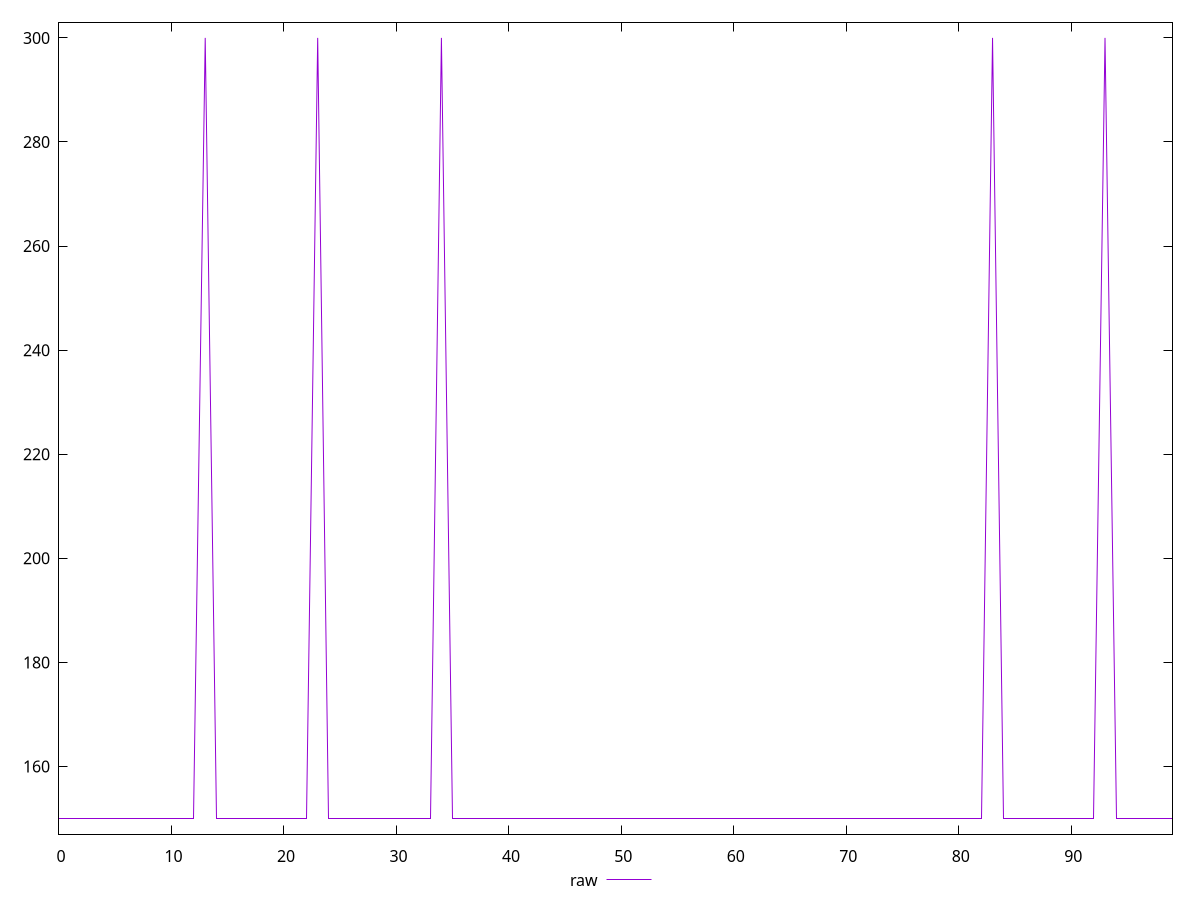 reset

$raw <<EOF
0 150
1 150
2 150
3 150
4 150
5 150
6 150
7 150
8 150
9 150
10 150
11 150
12 150
13 300
14 150
15 150
16 150
17 150
18 150
19 150
20 150
21 150
22 150
23 300
24 150
25 150
26 150
27 150
28 150
29 150
30 150
31 150
32 150
33 150
34 300
35 150
36 150
37 150
38 150
39 150
40 150
41 150
42 150
43 150
44 150
45 150
46 150
47 150
48 150
49 150
50 150
51 150
52 150
53 150
54 150
55 150
56 150
57 150
58 150
59 150
60 150
61 150
62 150
63 150
64 150
65 150
66 150
67 150
68 150
69 150
70 150
71 150
72 150
73 150
74 150
75 150
76 150
77 150
78 150
79 150
80 150
81 150
82 150
83 300
84 150
85 150
86 150
87 150
88 150
89 150
90 150
91 150
92 150
93 300
94 150
95 150
96 150
97 150
98 150
99 150
EOF

set key outside below
set xrange [0:99]
set yrange [147:303]
set trange [147:303]
set terminal svg size 640, 500 enhanced background rgb 'white'
set output "report_00025_2021-02-22T21:38:55.199Z/unused-css-rules/samples/pages+cached+noadtech+nomedia/raw/values.svg"

plot $raw title "raw" with line

reset
